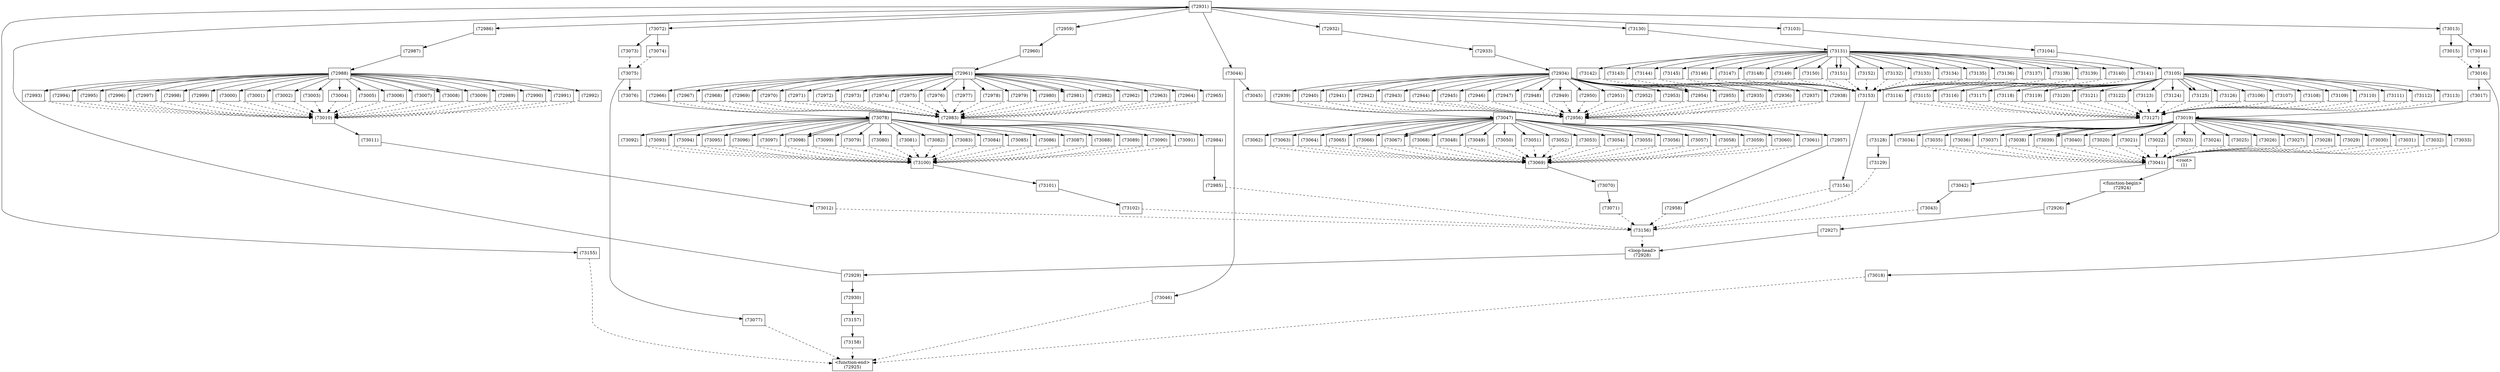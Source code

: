 digraph graphname {
n73158 [shape=box,label="(73158)"];
n73157 -> n73158[style="solid"];
n73157 [shape=box,label="(73157)"];
n72930 -> n73157[style="solid"];
n73156 [shape=box,label="(73156)"];
n72958 -> n73156[style="dashed"];
n72985 -> n73156[style="dashed"];
n73012 -> n73156[style="dashed"];
n73043 -> n73156[style="dashed"];
n73071 -> n73156[style="dashed"];
n73102 -> n73156[style="dashed"];
n73129 -> n73156[style="dashed"];
n73154 -> n73156[style="dashed"];
n73155 [shape=box,label="(73155)"];
n72931 -> n73155[style="solid"];
n73154 [shape=box,label="(73154)"];
n73153 -> n73154[style="solid"];
n73153 [shape=box,label="(73153)"];
n73132 -> n73153[style="dashed"];
n73133 -> n73153[style="dashed"];
n73134 -> n73153[style="dashed"];
n73135 -> n73153[style="dashed"];
n73136 -> n73153[style="dashed"];
n73137 -> n73153[style="dashed"];
n73138 -> n73153[style="dashed"];
n73139 -> n73153[style="dashed"];
n73140 -> n73153[style="dashed"];
n73141 -> n73153[style="dashed"];
n73142 -> n73153[style="dashed"];
n73143 -> n73153[style="dashed"];
n73144 -> n73153[style="dashed"];
n73145 -> n73153[style="dashed"];
n73146 -> n73153[style="dashed"];
n73147 -> n73153[style="dashed"];
n73148 -> n73153[style="dashed"];
n73149 -> n73153[style="dashed"];
n73150 -> n73153[style="dashed"];
n73151 -> n73153[style="dashed"];
n73152 -> n73153[style="dashed"];
n73152 [shape=box,label="(73152)"];
n73131 -> n73152[style="solid"];
n73151 [shape=box,label="(73151)"];
n73131 -> n73151[style="solid"];
n73131 -> n73151[style="solid"];
n73150 [shape=box,label="(73150)"];
n73131 -> n73150[style="solid"];
n73149 [shape=box,label="(73149)"];
n73131 -> n73149[style="solid"];
n73148 [shape=box,label="(73148)"];
n73131 -> n73148[style="solid"];
n73147 [shape=box,label="(73147)"];
n73131 -> n73147[style="solid"];
n73146 [shape=box,label="(73146)"];
n73131 -> n73146[style="solid"];
n73145 [shape=box,label="(73145)"];
n73131 -> n73145[style="solid"];
n73144 [shape=box,label="(73144)"];
n73131 -> n73144[style="solid"];
n73143 [shape=box,label="(73143)"];
n73131 -> n73143[style="solid"];
n73142 [shape=box,label="(73142)"];
n73131 -> n73142[style="solid"];
n73141 [shape=box,label="(73141)"];
n73131 -> n73141[style="solid"];
n73140 [shape=box,label="(73140)"];
n73131 -> n73140[style="solid"];
n73139 [shape=box,label="(73139)"];
n73131 -> n73139[style="solid"];
n73138 [shape=box,label="(73138)"];
n73131 -> n73138[style="solid"];
n73137 [shape=box,label="(73137)"];
n73131 -> n73137[style="solid"];
n73136 [shape=box,label="(73136)"];
n73131 -> n73136[style="solid"];
n73135 [shape=box,label="(73135)"];
n73131 -> n73135[style="solid"];
n73134 [shape=box,label="(73134)"];
n73131 -> n73134[style="solid"];
n73133 [shape=box,label="(73133)"];
n73131 -> n73133[style="solid"];
n73132 [shape=box,label="(73132)"];
n73131 -> n73132[style="solid"];
n73131 [shape=box,label="(73131)"];
n73130 -> n73131[style="solid"];
n73130 [shape=box,label="(73130)"];
n72931 -> n73130[style="solid"];
n73129 [shape=box,label="(73129)"];
n73128 -> n73129[style="solid"];
n73128 [shape=box,label="(73128)"];
n73127 -> n73128[style="solid"];
n73127 [shape=box,label="(73127)"];
n73106 -> n73127[style="dashed"];
n73107 -> n73127[style="dashed"];
n73108 -> n73127[style="dashed"];
n73109 -> n73127[style="dashed"];
n73110 -> n73127[style="dashed"];
n73111 -> n73127[style="dashed"];
n73112 -> n73127[style="dashed"];
n73113 -> n73127[style="dashed"];
n73114 -> n73127[style="dashed"];
n73115 -> n73127[style="dashed"];
n73116 -> n73127[style="dashed"];
n73117 -> n73127[style="dashed"];
n73118 -> n73127[style="dashed"];
n73119 -> n73127[style="dashed"];
n73120 -> n73127[style="dashed"];
n73121 -> n73127[style="dashed"];
n73122 -> n73127[style="dashed"];
n73123 -> n73127[style="dashed"];
n73124 -> n73127[style="dashed"];
n73125 -> n73127[style="dashed"];
n73126 -> n73127[style="dashed"];
n73126 [shape=box,label="(73126)"];
n73105 -> n73126[style="solid"];
n73125 [shape=box,label="(73125)"];
n73105 -> n73125[style="solid"];
n73105 -> n73125[style="solid"];
n73124 [shape=box,label="(73124)"];
n73105 -> n73124[style="solid"];
n73123 [shape=box,label="(73123)"];
n73105 -> n73123[style="solid"];
n73122 [shape=box,label="(73122)"];
n73105 -> n73122[style="solid"];
n73121 [shape=box,label="(73121)"];
n73105 -> n73121[style="solid"];
n73120 [shape=box,label="(73120)"];
n73105 -> n73120[style="solid"];
n73119 [shape=box,label="(73119)"];
n73105 -> n73119[style="solid"];
n73118 [shape=box,label="(73118)"];
n73105 -> n73118[style="solid"];
n73117 [shape=box,label="(73117)"];
n73105 -> n73117[style="solid"];
n73116 [shape=box,label="(73116)"];
n73105 -> n73116[style="solid"];
n73115 [shape=box,label="(73115)"];
n73105 -> n73115[style="solid"];
n73114 [shape=box,label="(73114)"];
n73105 -> n73114[style="solid"];
n73113 [shape=box,label="(73113)"];
n73105 -> n73113[style="solid"];
n73112 [shape=box,label="(73112)"];
n73105 -> n73112[style="solid"];
n73111 [shape=box,label="(73111)"];
n73105 -> n73111[style="solid"];
n73110 [shape=box,label="(73110)"];
n73105 -> n73110[style="solid"];
n73109 [shape=box,label="(73109)"];
n73105 -> n73109[style="solid"];
n73108 [shape=box,label="(73108)"];
n73105 -> n73108[style="solid"];
n73107 [shape=box,label="(73107)"];
n73105 -> n73107[style="solid"];
n73106 [shape=box,label="(73106)"];
n73105 -> n73106[style="solid"];
n73105 [shape=box,label="(73105)"];
n73104 -> n73105[style="solid"];
n73104 [shape=box,label="(73104)"];
n73103 -> n73104[style="solid"];
n73103 [shape=box,label="(73103)"];
n72931 -> n73103[style="solid"];
n73102 [shape=box,label="(73102)"];
n73101 -> n73102[style="solid"];
n73101 [shape=box,label="(73101)"];
n73100 -> n73101[style="solid"];
n73100 [shape=box,label="(73100)"];
n73079 -> n73100[style="dashed"];
n73080 -> n73100[style="dashed"];
n73081 -> n73100[style="dashed"];
n73082 -> n73100[style="dashed"];
n73083 -> n73100[style="dashed"];
n73084 -> n73100[style="dashed"];
n73085 -> n73100[style="dashed"];
n73086 -> n73100[style="dashed"];
n73087 -> n73100[style="dashed"];
n73088 -> n73100[style="dashed"];
n73089 -> n73100[style="dashed"];
n73090 -> n73100[style="dashed"];
n73091 -> n73100[style="dashed"];
n73092 -> n73100[style="dashed"];
n73093 -> n73100[style="dashed"];
n73094 -> n73100[style="dashed"];
n73095 -> n73100[style="dashed"];
n73096 -> n73100[style="dashed"];
n73097 -> n73100[style="dashed"];
n73098 -> n73100[style="dashed"];
n73099 -> n73100[style="dashed"];
n73099 [shape=box,label="(73099)"];
n73078 -> n73099[style="solid"];
n73098 [shape=box,label="(73098)"];
n73078 -> n73098[style="solid"];
n73078 -> n73098[style="solid"];
n73097 [shape=box,label="(73097)"];
n73078 -> n73097[style="solid"];
n73096 [shape=box,label="(73096)"];
n73078 -> n73096[style="solid"];
n73095 [shape=box,label="(73095)"];
n73078 -> n73095[style="solid"];
n73094 [shape=box,label="(73094)"];
n73078 -> n73094[style="solid"];
n73093 [shape=box,label="(73093)"];
n73078 -> n73093[style="solid"];
n73092 [shape=box,label="(73092)"];
n73078 -> n73092[style="solid"];
n73091 [shape=box,label="(73091)"];
n73078 -> n73091[style="solid"];
n73090 [shape=box,label="(73090)"];
n73078 -> n73090[style="solid"];
n73089 [shape=box,label="(73089)"];
n73078 -> n73089[style="solid"];
n73088 [shape=box,label="(73088)"];
n73078 -> n73088[style="solid"];
n73087 [shape=box,label="(73087)"];
n73078 -> n73087[style="solid"];
n73086 [shape=box,label="(73086)"];
n73078 -> n73086[style="solid"];
n73085 [shape=box,label="(73085)"];
n73078 -> n73085[style="solid"];
n73084 [shape=box,label="(73084)"];
n73078 -> n73084[style="solid"];
n73083 [shape=box,label="(73083)"];
n73078 -> n73083[style="solid"];
n73082 [shape=box,label="(73082)"];
n73078 -> n73082[style="solid"];
n73081 [shape=box,label="(73081)"];
n73078 -> n73081[style="solid"];
n73080 [shape=box,label="(73080)"];
n73078 -> n73080[style="solid"];
n73079 [shape=box,label="(73079)"];
n73078 -> n73079[style="solid"];
n73078 [shape=box,label="(73078)"];
n73076 -> n73078[style="solid"];
n73077 [shape=box,label="(73077)"];
n73075 -> n73077[style="solid"];
n73076 [shape=box,label="(73076)"];
n73075 -> n73076[style="solid"];
n73075 [shape=box,label="(73075)"];
n73074 -> n73075[style="dashed"];
n73073 -> n73075[style="dashed"];
n73074 [shape=box,label="(73074)"];
n73072 -> n73074[style="solid"];
n73073 [shape=box,label="(73073)"];
n73072 -> n73073[style="solid"];
n73072 [shape=box,label="(73072)"];
n72931 -> n73072[style="solid"];
n73071 [shape=box,label="(73071)"];
n73070 -> n73071[style="solid"];
n73070 [shape=box,label="(73070)"];
n73069 -> n73070[style="solid"];
n73069 [shape=box,label="(73069)"];
n73048 -> n73069[style="dashed"];
n73049 -> n73069[style="dashed"];
n73050 -> n73069[style="dashed"];
n73051 -> n73069[style="dashed"];
n73052 -> n73069[style="dashed"];
n73053 -> n73069[style="dashed"];
n73054 -> n73069[style="dashed"];
n73055 -> n73069[style="dashed"];
n73056 -> n73069[style="dashed"];
n73057 -> n73069[style="dashed"];
n73058 -> n73069[style="dashed"];
n73059 -> n73069[style="dashed"];
n73060 -> n73069[style="dashed"];
n73061 -> n73069[style="dashed"];
n73062 -> n73069[style="dashed"];
n73063 -> n73069[style="dashed"];
n73064 -> n73069[style="dashed"];
n73065 -> n73069[style="dashed"];
n73066 -> n73069[style="dashed"];
n73067 -> n73069[style="dashed"];
n73068 -> n73069[style="dashed"];
n73068 [shape=box,label="(73068)"];
n73047 -> n73068[style="solid"];
n73067 [shape=box,label="(73067)"];
n73047 -> n73067[style="solid"];
n73047 -> n73067[style="solid"];
n73066 [shape=box,label="(73066)"];
n73047 -> n73066[style="solid"];
n73065 [shape=box,label="(73065)"];
n73047 -> n73065[style="solid"];
n73064 [shape=box,label="(73064)"];
n73047 -> n73064[style="solid"];
n73063 [shape=box,label="(73063)"];
n73047 -> n73063[style="solid"];
n73062 [shape=box,label="(73062)"];
n73047 -> n73062[style="solid"];
n73061 [shape=box,label="(73061)"];
n73047 -> n73061[style="solid"];
n73060 [shape=box,label="(73060)"];
n73047 -> n73060[style="solid"];
n73059 [shape=box,label="(73059)"];
n73047 -> n73059[style="solid"];
n73058 [shape=box,label="(73058)"];
n73047 -> n73058[style="solid"];
n73057 [shape=box,label="(73057)"];
n73047 -> n73057[style="solid"];
n73056 [shape=box,label="(73056)"];
n73047 -> n73056[style="solid"];
n73055 [shape=box,label="(73055)"];
n73047 -> n73055[style="solid"];
n73054 [shape=box,label="(73054)"];
n73047 -> n73054[style="solid"];
n73053 [shape=box,label="(73053)"];
n73047 -> n73053[style="solid"];
n73052 [shape=box,label="(73052)"];
n73047 -> n73052[style="solid"];
n73051 [shape=box,label="(73051)"];
n73047 -> n73051[style="solid"];
n73050 [shape=box,label="(73050)"];
n73047 -> n73050[style="solid"];
n73049 [shape=box,label="(73049)"];
n73047 -> n73049[style="solid"];
n73048 [shape=box,label="(73048)"];
n73047 -> n73048[style="solid"];
n73047 [shape=box,label="(73047)"];
n73045 -> n73047[style="solid"];
n73046 [shape=box,label="(73046)"];
n73044 -> n73046[style="solid"];
n73045 [shape=box,label="(73045)"];
n73044 -> n73045[style="solid"];
n73044 [shape=box,label="(73044)"];
n72931 -> n73044[style="solid"];
n73043 [shape=box,label="(73043)"];
n73042 -> n73043[style="solid"];
n73042 [shape=box,label="(73042)"];
n73041 -> n73042[style="solid"];
n73041 [shape=box,label="(73041)"];
n73020 -> n73041[style="dashed"];
n73021 -> n73041[style="dashed"];
n73022 -> n73041[style="dashed"];
n73023 -> n73041[style="dashed"];
n73024 -> n73041[style="dashed"];
n73025 -> n73041[style="dashed"];
n73026 -> n73041[style="dashed"];
n73027 -> n73041[style="dashed"];
n73028 -> n73041[style="dashed"];
n73029 -> n73041[style="dashed"];
n73030 -> n73041[style="dashed"];
n73031 -> n73041[style="dashed"];
n73032 -> n73041[style="dashed"];
n73033 -> n73041[style="dashed"];
n73034 -> n73041[style="dashed"];
n73035 -> n73041[style="dashed"];
n73036 -> n73041[style="dashed"];
n73037 -> n73041[style="dashed"];
n73038 -> n73041[style="dashed"];
n73039 -> n73041[style="dashed"];
n73040 -> n73041[style="dashed"];
n73040 [shape=box,label="(73040)"];
n73019 -> n73040[style="solid"];
n73039 [shape=box,label="(73039)"];
n73019 -> n73039[style="solid"];
n73019 -> n73039[style="solid"];
n73038 [shape=box,label="(73038)"];
n73019 -> n73038[style="solid"];
n73037 [shape=box,label="(73037)"];
n73019 -> n73037[style="solid"];
n73036 [shape=box,label="(73036)"];
n73019 -> n73036[style="solid"];
n73035 [shape=box,label="(73035)"];
n73019 -> n73035[style="solid"];
n73034 [shape=box,label="(73034)"];
n73019 -> n73034[style="solid"];
n73033 [shape=box,label="(73033)"];
n73019 -> n73033[style="solid"];
n73032 [shape=box,label="(73032)"];
n73019 -> n73032[style="solid"];
n73031 [shape=box,label="(73031)"];
n73019 -> n73031[style="solid"];
n73030 [shape=box,label="(73030)"];
n73019 -> n73030[style="solid"];
n73029 [shape=box,label="(73029)"];
n73019 -> n73029[style="solid"];
n73028 [shape=box,label="(73028)"];
n73019 -> n73028[style="solid"];
n73027 [shape=box,label="(73027)"];
n73019 -> n73027[style="solid"];
n73026 [shape=box,label="(73026)"];
n73019 -> n73026[style="solid"];
n73025 [shape=box,label="(73025)"];
n73019 -> n73025[style="solid"];
n73024 [shape=box,label="(73024)"];
n73019 -> n73024[style="solid"];
n73023 [shape=box,label="(73023)"];
n73019 -> n73023[style="solid"];
n73022 [shape=box,label="(73022)"];
n73019 -> n73022[style="solid"];
n73021 [shape=box,label="(73021)"];
n73019 -> n73021[style="solid"];
n73020 [shape=box,label="(73020)"];
n73019 -> n73020[style="solid"];
n73019 [shape=box,label="(73019)"];
n73017 -> n73019[style="solid"];
n73018 [shape=box,label="(73018)"];
n73016 -> n73018[style="solid"];
n73017 [shape=box,label="(73017)"];
n73016 -> n73017[style="solid"];
n73016 [shape=box,label="(73016)"];
n73015 -> n73016[style="dashed"];
n73014 -> n73016[style="dashed"];
n73015 [shape=box,label="(73015)"];
n73013 -> n73015[style="solid"];
n73014 [shape=box,label="(73014)"];
n73013 -> n73014[style="solid"];
n73013 [shape=box,label="(73013)"];
n72931 -> n73013[style="solid"];
n73012 [shape=box,label="(73012)"];
n73011 -> n73012[style="solid"];
n73011 [shape=box,label="(73011)"];
n73010 -> n73011[style="solid"];
n73010 [shape=box,label="(73010)"];
n72989 -> n73010[style="dashed"];
n72990 -> n73010[style="dashed"];
n72991 -> n73010[style="dashed"];
n72992 -> n73010[style="dashed"];
n72993 -> n73010[style="dashed"];
n72994 -> n73010[style="dashed"];
n72995 -> n73010[style="dashed"];
n72996 -> n73010[style="dashed"];
n72997 -> n73010[style="dashed"];
n72998 -> n73010[style="dashed"];
n72999 -> n73010[style="dashed"];
n73000 -> n73010[style="dashed"];
n73001 -> n73010[style="dashed"];
n73002 -> n73010[style="dashed"];
n73003 -> n73010[style="dashed"];
n73004 -> n73010[style="dashed"];
n73005 -> n73010[style="dashed"];
n73006 -> n73010[style="dashed"];
n73007 -> n73010[style="dashed"];
n73008 -> n73010[style="dashed"];
n73009 -> n73010[style="dashed"];
n73009 [shape=box,label="(73009)"];
n72988 -> n73009[style="solid"];
n73008 [shape=box,label="(73008)"];
n72988 -> n73008[style="solid"];
n72988 -> n73008[style="solid"];
n73007 [shape=box,label="(73007)"];
n72988 -> n73007[style="solid"];
n73006 [shape=box,label="(73006)"];
n72988 -> n73006[style="solid"];
n73005 [shape=box,label="(73005)"];
n72988 -> n73005[style="solid"];
n73004 [shape=box,label="(73004)"];
n72988 -> n73004[style="solid"];
n73003 [shape=box,label="(73003)"];
n72988 -> n73003[style="solid"];
n73002 [shape=box,label="(73002)"];
n72988 -> n73002[style="solid"];
n73001 [shape=box,label="(73001)"];
n72988 -> n73001[style="solid"];
n73000 [shape=box,label="(73000)"];
n72988 -> n73000[style="solid"];
n72999 [shape=box,label="(72999)"];
n72988 -> n72999[style="solid"];
n72998 [shape=box,label="(72998)"];
n72988 -> n72998[style="solid"];
n72997 [shape=box,label="(72997)"];
n72988 -> n72997[style="solid"];
n72996 [shape=box,label="(72996)"];
n72988 -> n72996[style="solid"];
n72995 [shape=box,label="(72995)"];
n72988 -> n72995[style="solid"];
n72994 [shape=box,label="(72994)"];
n72988 -> n72994[style="solid"];
n72993 [shape=box,label="(72993)"];
n72988 -> n72993[style="solid"];
n72992 [shape=box,label="(72992)"];
n72988 -> n72992[style="solid"];
n72991 [shape=box,label="(72991)"];
n72988 -> n72991[style="solid"];
n72990 [shape=box,label="(72990)"];
n72988 -> n72990[style="solid"];
n72989 [shape=box,label="(72989)"];
n72988 -> n72989[style="solid"];
n72988 [shape=box,label="(72988)"];
n72987 -> n72988[style="solid"];
n72987 [shape=box,label="(72987)"];
n72986 -> n72987[style="solid"];
n72986 [shape=box,label="(72986)"];
n72931 -> n72986[style="solid"];
n72985 [shape=box,label="(72985)"];
n72984 -> n72985[style="solid"];
n72984 [shape=box,label="(72984)"];
n72983 -> n72984[style="solid"];
n72983 [shape=box,label="(72983)"];
n72962 -> n72983[style="dashed"];
n72963 -> n72983[style="dashed"];
n72964 -> n72983[style="dashed"];
n72965 -> n72983[style="dashed"];
n72966 -> n72983[style="dashed"];
n72967 -> n72983[style="dashed"];
n72968 -> n72983[style="dashed"];
n72969 -> n72983[style="dashed"];
n72970 -> n72983[style="dashed"];
n72971 -> n72983[style="dashed"];
n72972 -> n72983[style="dashed"];
n72973 -> n72983[style="dashed"];
n72974 -> n72983[style="dashed"];
n72975 -> n72983[style="dashed"];
n72976 -> n72983[style="dashed"];
n72977 -> n72983[style="dashed"];
n72978 -> n72983[style="dashed"];
n72979 -> n72983[style="dashed"];
n72980 -> n72983[style="dashed"];
n72981 -> n72983[style="dashed"];
n72982 -> n72983[style="dashed"];
n72982 [shape=box,label="(72982)"];
n72961 -> n72982[style="solid"];
n72981 [shape=box,label="(72981)"];
n72961 -> n72981[style="solid"];
n72961 -> n72981[style="solid"];
n72980 [shape=box,label="(72980)"];
n72961 -> n72980[style="solid"];
n72979 [shape=box,label="(72979)"];
n72961 -> n72979[style="solid"];
n72978 [shape=box,label="(72978)"];
n72961 -> n72978[style="solid"];
n72977 [shape=box,label="(72977)"];
n72961 -> n72977[style="solid"];
n72976 [shape=box,label="(72976)"];
n72961 -> n72976[style="solid"];
n72975 [shape=box,label="(72975)"];
n72961 -> n72975[style="solid"];
n72974 [shape=box,label="(72974)"];
n72961 -> n72974[style="solid"];
n72973 [shape=box,label="(72973)"];
n72961 -> n72973[style="solid"];
n72972 [shape=box,label="(72972)"];
n72961 -> n72972[style="solid"];
n72971 [shape=box,label="(72971)"];
n72961 -> n72971[style="solid"];
n72970 [shape=box,label="(72970)"];
n72961 -> n72970[style="solid"];
n72969 [shape=box,label="(72969)"];
n72961 -> n72969[style="solid"];
n72968 [shape=box,label="(72968)"];
n72961 -> n72968[style="solid"];
n72967 [shape=box,label="(72967)"];
n72961 -> n72967[style="solid"];
n72966 [shape=box,label="(72966)"];
n72961 -> n72966[style="solid"];
n72965 [shape=box,label="(72965)"];
n72961 -> n72965[style="solid"];
n72964 [shape=box,label="(72964)"];
n72961 -> n72964[style="solid"];
n72963 [shape=box,label="(72963)"];
n72961 -> n72963[style="solid"];
n72962 [shape=box,label="(72962)"];
n72961 -> n72962[style="solid"];
n72961 [shape=box,label="(72961)"];
n72960 -> n72961[style="solid"];
n72960 [shape=box,label="(72960)"];
n72959 -> n72960[style="solid"];
n72959 [shape=box,label="(72959)"];
n72931 -> n72959[style="solid"];
n72958 [shape=box,label="(72958)"];
n72957 -> n72958[style="solid"];
n72957 [shape=box,label="(72957)"];
n72956 -> n72957[style="solid"];
n72956 [shape=box,label="(72956)"];
n72935 -> n72956[style="dashed"];
n72936 -> n72956[style="dashed"];
n72937 -> n72956[style="dashed"];
n72938 -> n72956[style="dashed"];
n72939 -> n72956[style="dashed"];
n72940 -> n72956[style="dashed"];
n72941 -> n72956[style="dashed"];
n72942 -> n72956[style="dashed"];
n72943 -> n72956[style="dashed"];
n72944 -> n72956[style="dashed"];
n72945 -> n72956[style="dashed"];
n72946 -> n72956[style="dashed"];
n72947 -> n72956[style="dashed"];
n72948 -> n72956[style="dashed"];
n72949 -> n72956[style="dashed"];
n72950 -> n72956[style="dashed"];
n72951 -> n72956[style="dashed"];
n72952 -> n72956[style="dashed"];
n72953 -> n72956[style="dashed"];
n72954 -> n72956[style="dashed"];
n72955 -> n72956[style="dashed"];
n72955 [shape=box,label="(72955)"];
n72934 -> n72955[style="solid"];
n72954 [shape=box,label="(72954)"];
n72934 -> n72954[style="solid"];
n72934 -> n72954[style="solid"];
n72953 [shape=box,label="(72953)"];
n72934 -> n72953[style="solid"];
n72952 [shape=box,label="(72952)"];
n72934 -> n72952[style="solid"];
n72951 [shape=box,label="(72951)"];
n72934 -> n72951[style="solid"];
n72950 [shape=box,label="(72950)"];
n72934 -> n72950[style="solid"];
n72949 [shape=box,label="(72949)"];
n72934 -> n72949[style="solid"];
n72948 [shape=box,label="(72948)"];
n72934 -> n72948[style="solid"];
n72947 [shape=box,label="(72947)"];
n72934 -> n72947[style="solid"];
n72946 [shape=box,label="(72946)"];
n72934 -> n72946[style="solid"];
n72945 [shape=box,label="(72945)"];
n72934 -> n72945[style="solid"];
n72944 [shape=box,label="(72944)"];
n72934 -> n72944[style="solid"];
n72943 [shape=box,label="(72943)"];
n72934 -> n72943[style="solid"];
n72942 [shape=box,label="(72942)"];
n72934 -> n72942[style="solid"];
n72941 [shape=box,label="(72941)"];
n72934 -> n72941[style="solid"];
n72940 [shape=box,label="(72940)"];
n72934 -> n72940[style="solid"];
n72939 [shape=box,label="(72939)"];
n72934 -> n72939[style="solid"];
n72938 [shape=box,label="(72938)"];
n72934 -> n72938[style="solid"];
n72937 [shape=box,label="(72937)"];
n72934 -> n72937[style="solid"];
n72936 [shape=box,label="(72936)"];
n72934 -> n72936[style="solid"];
n72935 [shape=box,label="(72935)"];
n72934 -> n72935[style="solid"];
n72934 [shape=box,label="(72934)"];
n72933 -> n72934[style="solid"];
n72933 [shape=box,label="(72933)"];
n72932 -> n72933[style="solid"];
n72932 [shape=box,label="(72932)"];
n72931 -> n72932[style="solid"];
n72931 [shape=box,label="(72931)"];
n72929 -> n72931[style="solid"];
n72930 [shape=box,label="(72930)"];
n72929 -> n72930[style="solid"];
n72929 [shape=box,label="(72929)"];
n72928 -> n72929[style="solid"];
n72928 [shape=box,label="<loop-head>
(72928)"];
n73156 -> n72928[style="dashed"];
n72927 -> n72928[style="solid"];
n72927 [shape=box,label="(72927)"];
n72926 -> n72927[style="solid"];
n72926 [shape=box,label="(72926)"];
n72924 -> n72926[style="solid"];
n72925 [shape=box,label="<function-end>
(72925)"];
n73158 -> n72925[style="dashed"];
n73155 -> n72925[style="dashed"];
n73077 -> n72925[style="dashed"];
n73046 -> n72925[style="dashed"];
n73018 -> n72925[style="dashed"];
n72924 [shape=box,label="<function-begin>
(72924)"];
n1 -> n72924[style="solid"];
n1 [shape=box,label="<root>
(1)"];
}

